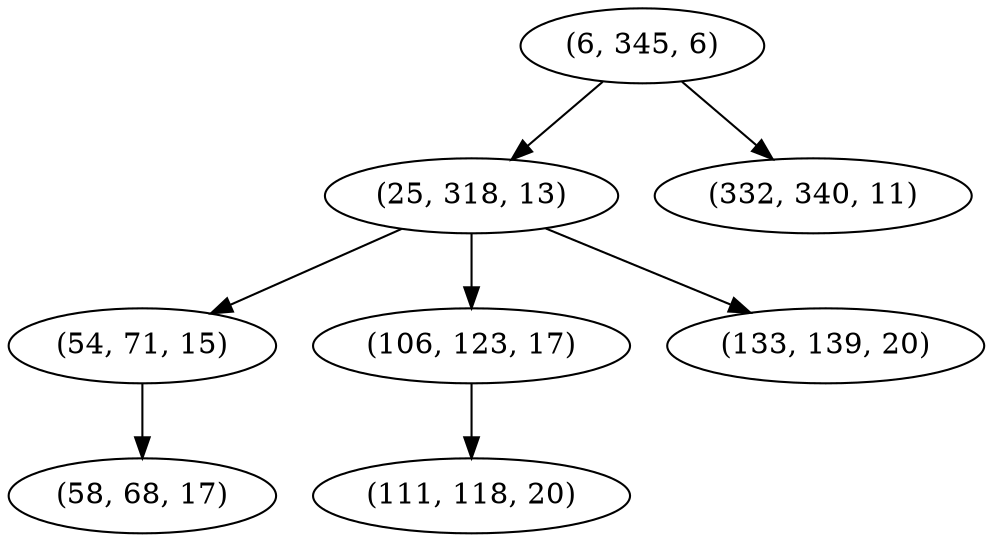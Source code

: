 digraph tree {
    "(6, 345, 6)";
    "(25, 318, 13)";
    "(54, 71, 15)";
    "(58, 68, 17)";
    "(106, 123, 17)";
    "(111, 118, 20)";
    "(133, 139, 20)";
    "(332, 340, 11)";
    "(6, 345, 6)" -> "(25, 318, 13)";
    "(6, 345, 6)" -> "(332, 340, 11)";
    "(25, 318, 13)" -> "(54, 71, 15)";
    "(25, 318, 13)" -> "(106, 123, 17)";
    "(25, 318, 13)" -> "(133, 139, 20)";
    "(54, 71, 15)" -> "(58, 68, 17)";
    "(106, 123, 17)" -> "(111, 118, 20)";
}
